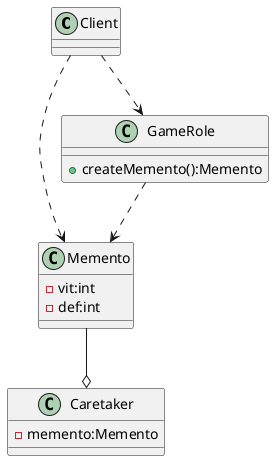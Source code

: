 @startuml
'https://plantuml.com/class-diagram

class Client
class Memento{
    -vit:int
    -def:int
}
class GameRole{
   + createMemento():Memento
}
class Caretaker{
    - memento:Memento
}
Client ..>GameRole
Client ..>Memento
GameRole ..>Memento
Memento --o Caretaker
@enduml